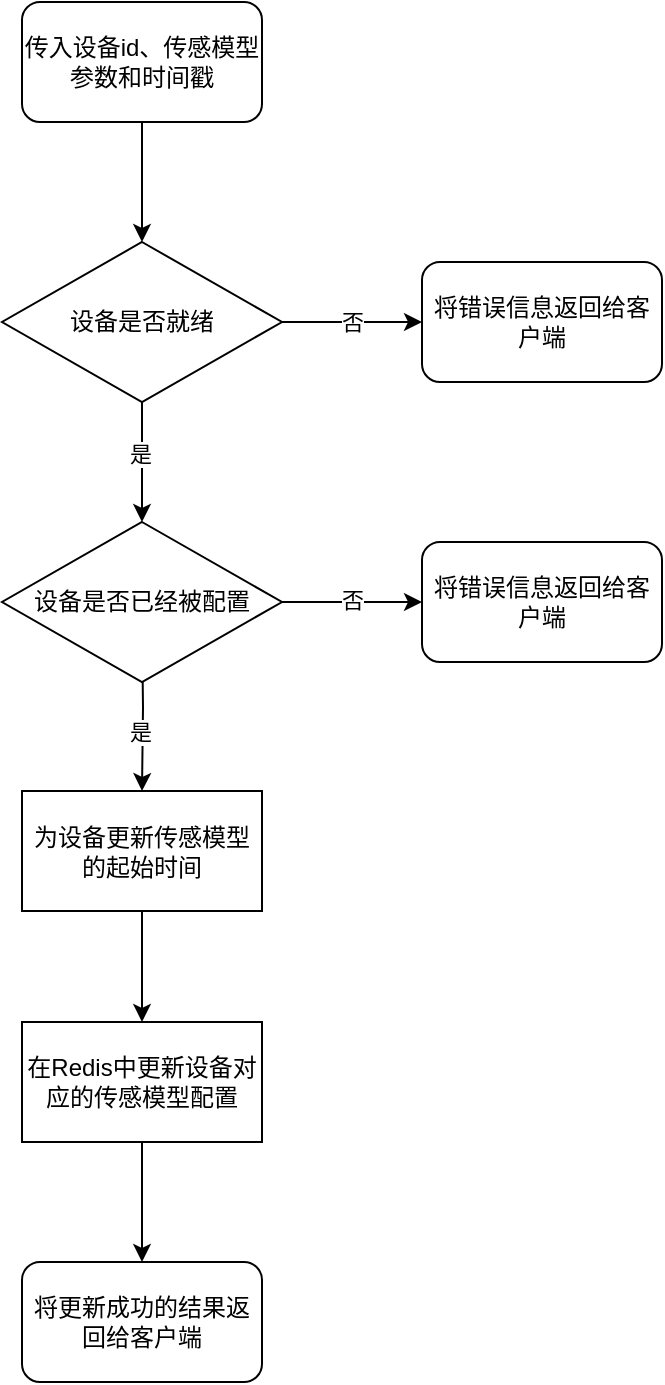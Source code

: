 <mxfile version="19.0.0" type="github"><diagram id="BAvSIG6FTRZO7CbohJuk" name="Page-1"><mxGraphModel dx="1426" dy="769" grid="1" gridSize="10" guides="1" tooltips="1" connect="1" arrows="1" fold="1" page="1" pageScale="1" pageWidth="827" pageHeight="1169" math="0" shadow="0"><root><mxCell id="0"/><mxCell id="1" parent="0"/><mxCell id="3yJQDP6p13zQjJPsn85u-1" style="edgeStyle=orthogonalEdgeStyle;rounded=0;orthogonalLoop=1;jettySize=auto;html=1;entryX=0.5;entryY=0;entryDx=0;entryDy=0;" parent="1" source="3yJQDP6p13zQjJPsn85u-2" edge="1"><mxGeometry relative="1" as="geometry"><mxPoint x="440" y="280" as="targetPoint"/></mxGeometry></mxCell><mxCell id="3yJQDP6p13zQjJPsn85u-2" value="传入设备id、传感模型参数和时间戳" style="rounded=1;whiteSpace=wrap;html=1;" parent="1" vertex="1"><mxGeometry x="380" y="160" width="120" height="60" as="geometry"/></mxCell><mxCell id="3yJQDP6p13zQjJPsn85u-4" value="否" style="edgeStyle=orthogonalEdgeStyle;rounded=0;orthogonalLoop=1;jettySize=auto;html=1;entryX=0;entryY=0.5;entryDx=0;entryDy=0;" parent="1" source="3yJQDP6p13zQjJPsn85u-5" target="3yJQDP6p13zQjJPsn85u-11" edge="1"><mxGeometry relative="1" as="geometry"/></mxCell><mxCell id="3yJQDP6p13zQjJPsn85u-14" style="edgeStyle=orthogonalEdgeStyle;rounded=0;orthogonalLoop=1;jettySize=auto;html=1;entryX=0.5;entryY=0;entryDx=0;entryDy=0;" parent="1" source="3yJQDP6p13zQjJPsn85u-5" target="3yJQDP6p13zQjJPsn85u-13" edge="1"><mxGeometry relative="1" as="geometry"/></mxCell><mxCell id="3yJQDP6p13zQjJPsn85u-16" value="是" style="edgeLabel;html=1;align=center;verticalAlign=middle;resizable=0;points=[];" parent="3yJQDP6p13zQjJPsn85u-14" vertex="1" connectable="0"><mxGeometry x="-0.127" y="-1" relative="1" as="geometry"><mxPoint as="offset"/></mxGeometry></mxCell><mxCell id="3yJQDP6p13zQjJPsn85u-5" value="设备是否就绪" style="rhombus;whiteSpace=wrap;html=1;" parent="1" vertex="1"><mxGeometry x="370" y="280" width="140" height="80" as="geometry"/></mxCell><mxCell id="3yJQDP6p13zQjJPsn85u-6" style="edgeStyle=orthogonalEdgeStyle;rounded=0;orthogonalLoop=1;jettySize=auto;html=1;exitX=0.5;exitY=1;exitDx=0;exitDy=0;" parent="1" target="3yJQDP6p13zQjJPsn85u-9" edge="1"><mxGeometry relative="1" as="geometry"><mxPoint x="440" y="470" as="sourcePoint"/></mxGeometry></mxCell><mxCell id="3yJQDP6p13zQjJPsn85u-25" value="是" style="edgeLabel;html=1;align=center;verticalAlign=middle;resizable=0;points=[];" parent="3yJQDP6p13zQjJPsn85u-6" vertex="1" connectable="0"><mxGeometry x="0.3" y="-1" relative="1" as="geometry"><mxPoint as="offset"/></mxGeometry></mxCell><mxCell id="3yJQDP6p13zQjJPsn85u-22" style="edgeStyle=orthogonalEdgeStyle;rounded=0;orthogonalLoop=1;jettySize=auto;html=1;" parent="1" source="3yJQDP6p13zQjJPsn85u-9" target="3yJQDP6p13zQjJPsn85u-21" edge="1"><mxGeometry relative="1" as="geometry"/></mxCell><mxCell id="3yJQDP6p13zQjJPsn85u-9" value="为设备更新传感模型的起始时间" style="rounded=0;whiteSpace=wrap;html=1;" parent="1" vertex="1"><mxGeometry x="380" y="554.5" width="120" height="60" as="geometry"/></mxCell><mxCell id="3yJQDP6p13zQjJPsn85u-10" value="将更新成功的结果返回给客户端" style="rounded=1;whiteSpace=wrap;html=1;" parent="1" vertex="1"><mxGeometry x="380" y="790" width="120" height="60" as="geometry"/></mxCell><mxCell id="3yJQDP6p13zQjJPsn85u-11" value="将错误信息返回给客户端" style="rounded=1;whiteSpace=wrap;html=1;" parent="1" vertex="1"><mxGeometry x="580" y="290" width="120" height="60" as="geometry"/></mxCell><mxCell id="3yJQDP6p13zQjJPsn85u-18" style="edgeStyle=orthogonalEdgeStyle;rounded=0;orthogonalLoop=1;jettySize=auto;html=1;exitX=1;exitY=0.5;exitDx=0;exitDy=0;" parent="1" source="3yJQDP6p13zQjJPsn85u-13" target="3yJQDP6p13zQjJPsn85u-17" edge="1"><mxGeometry relative="1" as="geometry"/></mxCell><mxCell id="3yJQDP6p13zQjJPsn85u-20" value="否" style="edgeLabel;html=1;align=center;verticalAlign=middle;resizable=0;points=[];" parent="3yJQDP6p13zQjJPsn85u-18" vertex="1" connectable="0"><mxGeometry x="-0.018" y="1" relative="1" as="geometry"><mxPoint as="offset"/></mxGeometry></mxCell><mxCell id="3yJQDP6p13zQjJPsn85u-13" value="设备是否已经被配置" style="rhombus;whiteSpace=wrap;html=1;" parent="1" vertex="1"><mxGeometry x="370" y="420" width="140" height="80" as="geometry"/></mxCell><mxCell id="3yJQDP6p13zQjJPsn85u-17" value="将错误信息返回给客户端" style="rounded=1;whiteSpace=wrap;html=1;" parent="1" vertex="1"><mxGeometry x="580" y="430" width="120" height="60" as="geometry"/></mxCell><mxCell id="3yJQDP6p13zQjJPsn85u-23" style="edgeStyle=orthogonalEdgeStyle;rounded=0;orthogonalLoop=1;jettySize=auto;html=1;entryX=0.5;entryY=0;entryDx=0;entryDy=0;" parent="1" source="3yJQDP6p13zQjJPsn85u-21" target="3yJQDP6p13zQjJPsn85u-10" edge="1"><mxGeometry relative="1" as="geometry"/></mxCell><mxCell id="3yJQDP6p13zQjJPsn85u-21" value="在Redis中更新设备对应的传感模型配置" style="rounded=0;whiteSpace=wrap;html=1;" parent="1" vertex="1"><mxGeometry x="380" y="670" width="120" height="60" as="geometry"/></mxCell></root></mxGraphModel></diagram></mxfile>